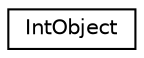 digraph "Graphical Class Hierarchy"
{
 // LATEX_PDF_SIZE
  edge [fontname="Helvetica",fontsize="10",labelfontname="Helvetica",labelfontsize="10"];
  node [fontname="Helvetica",fontsize="10",shape=record];
  rankdir="LR";
  Node0 [label="IntObject",height=0.2,width=0.4,color="black", fillcolor="white", style="filled",URL="$classIntObject.html",tooltip=" "];
}

